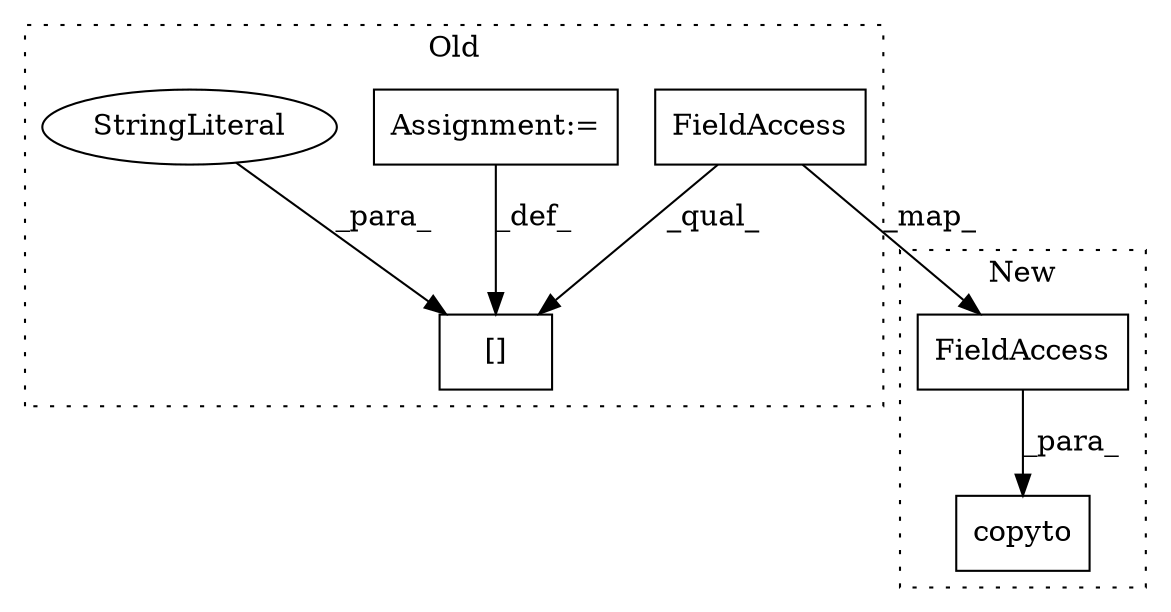 digraph G {
subgraph cluster0 {
1 [label="[]" a="2" s="1447,1471" l="8,1" shape="box"];
3 [label="Assignment:=" a="7" s="1472" l="1" shape="box"];
4 [label="StringLiteral" a="45" s="1455" l="16" shape="ellipse"];
6 [label="FieldAccess" a="22" s="1447" l="7" shape="box"];
label = "Old";
style="dotted";
}
subgraph cluster1 {
2 [label="copyto" a="32" s="1950,1995" l="7,1" shape="box"];
5 [label="FieldAccess" a="22" s="1957" l="7" shape="box"];
label = "New";
style="dotted";
}
3 -> 1 [label="_def_"];
4 -> 1 [label="_para_"];
5 -> 2 [label="_para_"];
6 -> 5 [label="_map_"];
6 -> 1 [label="_qual_"];
}